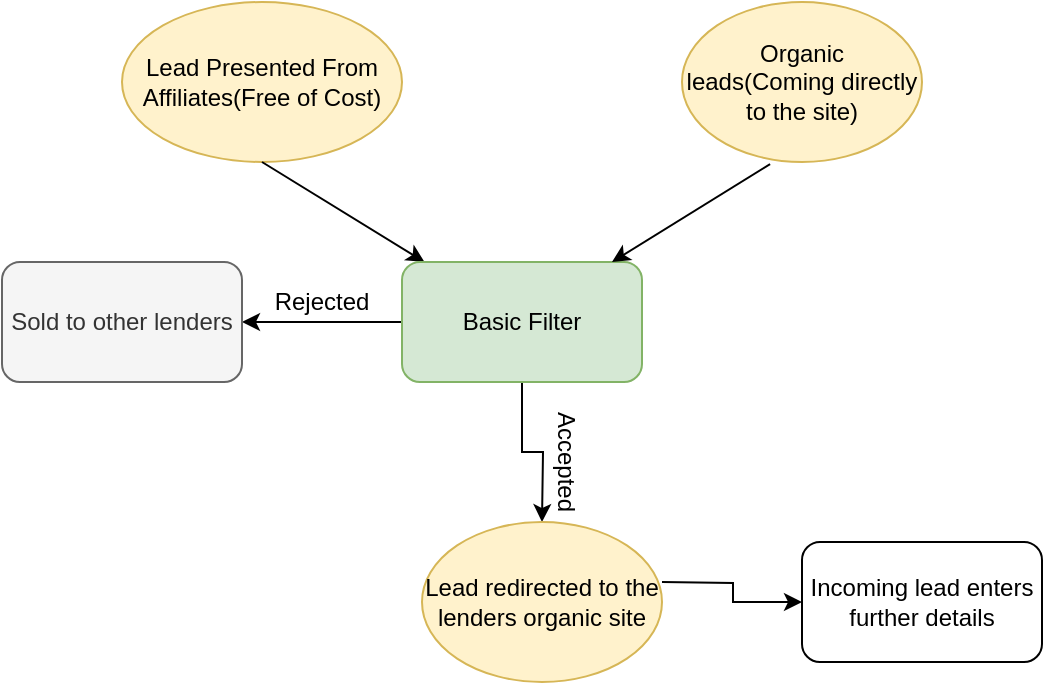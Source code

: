 <mxfile version="13.6.4" type="github">
  <diagram id="G50hmUFvQF_Ascogoxo3" name="Page-1">
    <mxGraphModel dx="868" dy="499" grid="1" gridSize="10" guides="1" tooltips="1" connect="1" arrows="1" fold="1" page="1" pageScale="1" pageWidth="850" pageHeight="1100" math="0" shadow="0">
      <root>
        <mxCell id="0" />
        <mxCell id="1" parent="0" />
        <mxCell id="U-wd1HLYxVXASG_DGe6N-1" value="Lead Presented From Affiliates(Free of Cost)" style="ellipse;whiteSpace=wrap;html=1;fillColor=#fff2cc;strokeColor=#d6b656;" vertex="1" parent="1">
          <mxGeometry x="190" width="140" height="80" as="geometry" />
        </mxCell>
        <mxCell id="U-wd1HLYxVXASG_DGe6N-2" value="" style="endArrow=classic;html=1;exitX=0.5;exitY=1;exitDx=0;exitDy=0;" edge="1" parent="1" source="U-wd1HLYxVXASG_DGe6N-1" target="U-wd1HLYxVXASG_DGe6N-3">
          <mxGeometry width="50" height="50" relative="1" as="geometry">
            <mxPoint x="400" y="220" as="sourcePoint" />
            <mxPoint x="390" y="160" as="targetPoint" />
            <Array as="points" />
          </mxGeometry>
        </mxCell>
        <mxCell id="U-wd1HLYxVXASG_DGe6N-7" value="" style="edgeStyle=orthogonalEdgeStyle;rounded=0;orthogonalLoop=1;jettySize=auto;html=1;" edge="1" parent="1" source="U-wd1HLYxVXASG_DGe6N-3" target="U-wd1HLYxVXASG_DGe6N-6">
          <mxGeometry relative="1" as="geometry" />
        </mxCell>
        <mxCell id="U-wd1HLYxVXASG_DGe6N-10" value="" style="edgeStyle=orthogonalEdgeStyle;rounded=0;orthogonalLoop=1;jettySize=auto;html=1;" edge="1" parent="1" source="U-wd1HLYxVXASG_DGe6N-3">
          <mxGeometry relative="1" as="geometry">
            <mxPoint x="400" y="260" as="targetPoint" />
          </mxGeometry>
        </mxCell>
        <mxCell id="U-wd1HLYxVXASG_DGe6N-3" value="Basic Filter" style="rounded=1;whiteSpace=wrap;html=1;fillColor=#d5e8d4;strokeColor=#82b366;" vertex="1" parent="1">
          <mxGeometry x="330" y="130" width="120" height="60" as="geometry" />
        </mxCell>
        <mxCell id="U-wd1HLYxVXASG_DGe6N-4" value="Organic leads(Coming directly to the site)" style="ellipse;whiteSpace=wrap;html=1;fillColor=#fff2cc;strokeColor=#d6b656;" vertex="1" parent="1">
          <mxGeometry x="470" width="120" height="80" as="geometry" />
        </mxCell>
        <mxCell id="U-wd1HLYxVXASG_DGe6N-5" value="" style="endArrow=classic;html=1;exitX=0.367;exitY=1.013;exitDx=0;exitDy=0;exitPerimeter=0;entryX=0.875;entryY=0;entryDx=0;entryDy=0;entryPerimeter=0;" edge="1" parent="1" source="U-wd1HLYxVXASG_DGe6N-4" target="U-wd1HLYxVXASG_DGe6N-3">
          <mxGeometry width="50" height="50" relative="1" as="geometry">
            <mxPoint x="400" y="220" as="sourcePoint" />
            <mxPoint x="450" y="170" as="targetPoint" />
          </mxGeometry>
        </mxCell>
        <mxCell id="U-wd1HLYxVXASG_DGe6N-6" value="Sold to other lenders" style="whiteSpace=wrap;html=1;rounded=1;fillColor=#f5f5f5;strokeColor=#666666;fontColor=#333333;" vertex="1" parent="1">
          <mxGeometry x="130" y="130" width="120" height="60" as="geometry" />
        </mxCell>
        <mxCell id="U-wd1HLYxVXASG_DGe6N-8" value="Rejected" style="text;html=1;strokeColor=none;fillColor=none;align=center;verticalAlign=middle;whiteSpace=wrap;rounded=0;" vertex="1" parent="1">
          <mxGeometry x="270" y="140" width="40" height="20" as="geometry" />
        </mxCell>
        <mxCell id="U-wd1HLYxVXASG_DGe6N-13" value="" style="edgeStyle=orthogonalEdgeStyle;rounded=0;orthogonalLoop=1;jettySize=auto;html=1;" edge="1" parent="1" target="U-wd1HLYxVXASG_DGe6N-12">
          <mxGeometry relative="1" as="geometry">
            <mxPoint x="460" y="290" as="sourcePoint" />
          </mxGeometry>
        </mxCell>
        <mxCell id="U-wd1HLYxVXASG_DGe6N-11" value="&lt;div&gt;Accepted&lt;/div&gt;&lt;div&gt;&lt;br&gt;&lt;/div&gt;" style="text;html=1;strokeColor=none;fillColor=none;align=center;verticalAlign=middle;whiteSpace=wrap;rounded=0;rotation=90;" vertex="1" parent="1">
          <mxGeometry x="385" y="220" width="40" height="20" as="geometry" />
        </mxCell>
        <mxCell id="U-wd1HLYxVXASG_DGe6N-12" value="Incoming lead enters further details" style="whiteSpace=wrap;html=1;rounded=1;" vertex="1" parent="1">
          <mxGeometry x="530" y="270" width="120" height="60" as="geometry" />
        </mxCell>
        <mxCell id="U-wd1HLYxVXASG_DGe6N-14" value="Lead redirected to the lenders organic site" style="ellipse;whiteSpace=wrap;html=1;fillColor=#fff2cc;strokeColor=#d6b656;" vertex="1" parent="1">
          <mxGeometry x="340" y="260" width="120" height="80" as="geometry" />
        </mxCell>
      </root>
    </mxGraphModel>
  </diagram>
</mxfile>

